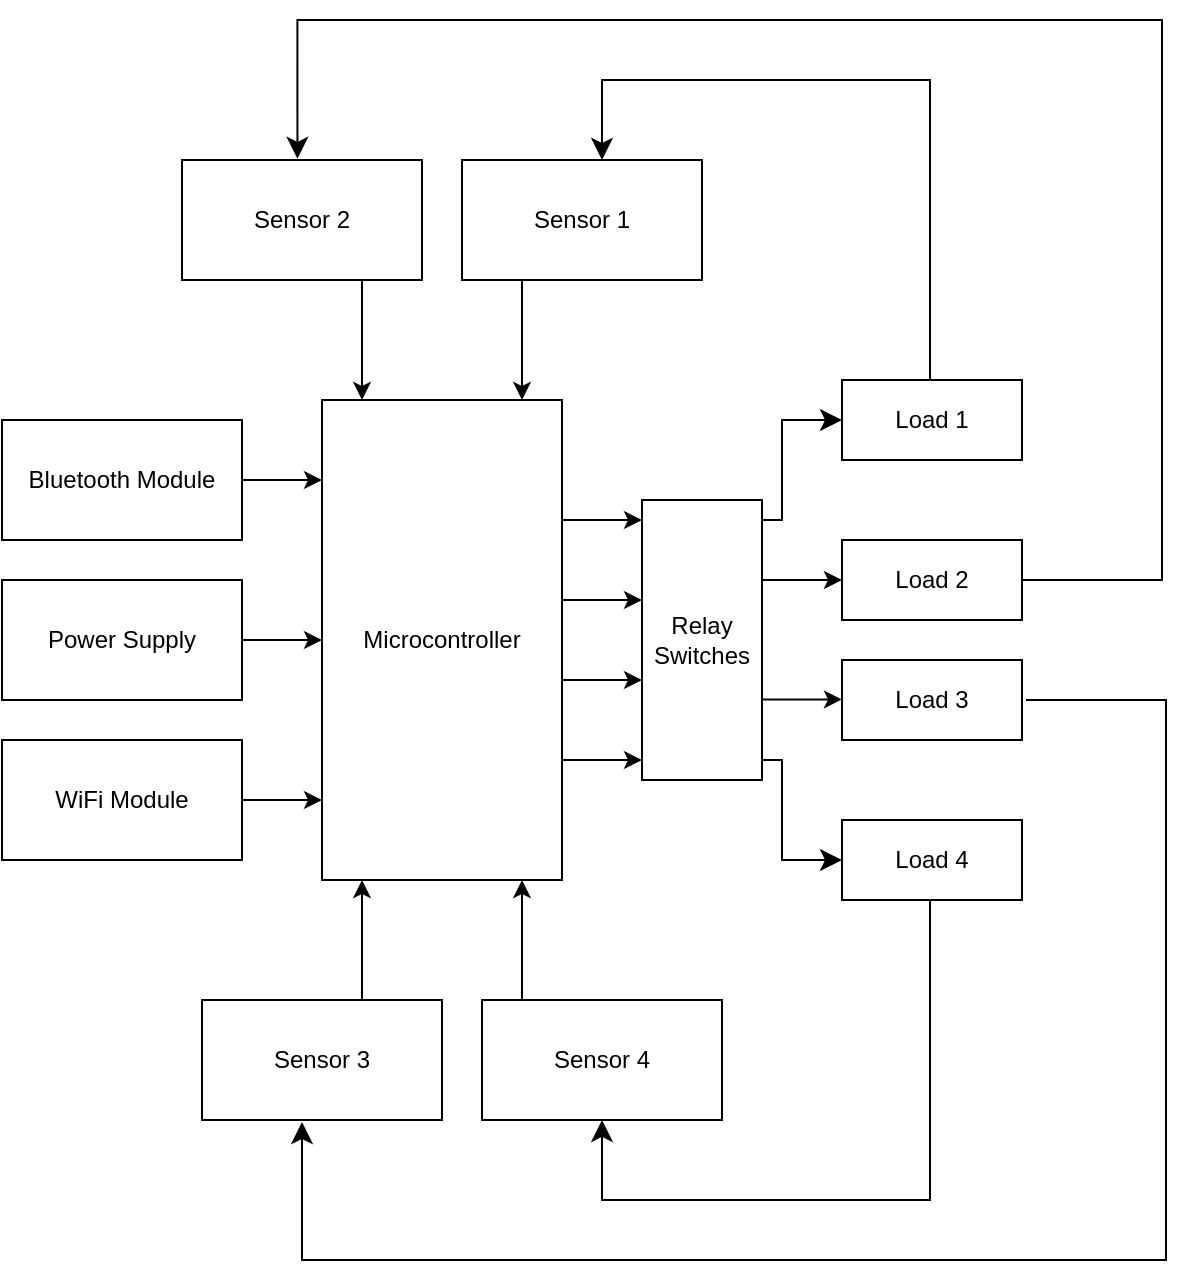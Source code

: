 <mxfile version="22.1.16" type="github">
  <diagram name="Page-1" id="XWTfnPo8vmIQpHF6X4Zf">
    <mxGraphModel dx="1313" dy="1791" grid="1" gridSize="10" guides="1" tooltips="1" connect="1" arrows="1" fold="1" page="1" pageScale="1" pageWidth="850" pageHeight="1100" math="0" shadow="0">
      <root>
        <mxCell id="0" />
        <mxCell id="1" parent="0" />
        <mxCell id="QXQFgkWzUfnfvt3vef9i-1" value="Microcontroller" style="rounded=0;whiteSpace=wrap;html=1;direction=south;" vertex="1" parent="1">
          <mxGeometry x="600" y="160" width="120" height="240" as="geometry" />
        </mxCell>
        <mxCell id="QXQFgkWzUfnfvt3vef9i-3" value="" style="endArrow=classic;html=1;rounded=0;" edge="1" parent="1">
          <mxGeometry width="50" height="50" relative="1" as="geometry">
            <mxPoint x="560" y="200" as="sourcePoint" />
            <mxPoint x="600" y="200" as="targetPoint" />
            <Array as="points">
              <mxPoint x="590" y="200" />
            </Array>
          </mxGeometry>
        </mxCell>
        <mxCell id="QXQFgkWzUfnfvt3vef9i-4" value="" style="endArrow=classic;html=1;rounded=0;" edge="1" parent="1">
          <mxGeometry width="50" height="50" relative="1" as="geometry">
            <mxPoint x="560" y="280" as="sourcePoint" />
            <mxPoint x="600" y="280" as="targetPoint" />
            <Array as="points">
              <mxPoint x="590" y="280" />
            </Array>
          </mxGeometry>
        </mxCell>
        <mxCell id="QXQFgkWzUfnfvt3vef9i-5" value="" style="endArrow=classic;html=1;rounded=0;" edge="1" parent="1">
          <mxGeometry width="50" height="50" relative="1" as="geometry">
            <mxPoint x="560" y="360" as="sourcePoint" />
            <mxPoint x="600" y="360" as="targetPoint" />
            <Array as="points">
              <mxPoint x="590" y="360" />
            </Array>
          </mxGeometry>
        </mxCell>
        <mxCell id="QXQFgkWzUfnfvt3vef9i-6" value="Bluetooth Module" style="rounded=0;whiteSpace=wrap;html=1;" vertex="1" parent="1">
          <mxGeometry x="440" y="170" width="120" height="60" as="geometry" />
        </mxCell>
        <mxCell id="QXQFgkWzUfnfvt3vef9i-7" value="Power Supply" style="rounded=0;whiteSpace=wrap;html=1;" vertex="1" parent="1">
          <mxGeometry x="440" y="250" width="120" height="60" as="geometry" />
        </mxCell>
        <mxCell id="QXQFgkWzUfnfvt3vef9i-8" value="WiFi Module" style="rounded=0;whiteSpace=wrap;html=1;" vertex="1" parent="1">
          <mxGeometry x="440" y="330" width="120" height="60" as="geometry" />
        </mxCell>
        <mxCell id="QXQFgkWzUfnfvt3vef9i-15" value="" style="edgeStyle=orthogonalEdgeStyle;rounded=0;orthogonalLoop=1;jettySize=auto;html=1;" edge="1" parent="1" source="QXQFgkWzUfnfvt3vef9i-1" target="QXQFgkWzUfnfvt3vef9i-10">
          <mxGeometry relative="1" as="geometry">
            <Array as="points">
              <mxPoint x="740" y="260" />
              <mxPoint x="740" y="260" />
            </Array>
          </mxGeometry>
        </mxCell>
        <mxCell id="QXQFgkWzUfnfvt3vef9i-10" value="Relay Switches" style="rounded=0;whiteSpace=wrap;html=1;direction=south;" vertex="1" parent="1">
          <mxGeometry x="760" y="210" width="60" height="140" as="geometry" />
        </mxCell>
        <mxCell id="QXQFgkWzUfnfvt3vef9i-11" value="" style="endArrow=classic;html=1;rounded=0;" edge="1" parent="1">
          <mxGeometry width="50" height="50" relative="1" as="geometry">
            <mxPoint x="720" y="300" as="sourcePoint" />
            <mxPoint x="760" y="300" as="targetPoint" />
            <Array as="points">
              <mxPoint x="750" y="300" />
            </Array>
          </mxGeometry>
        </mxCell>
        <mxCell id="QXQFgkWzUfnfvt3vef9i-14" value="" style="endArrow=classic;html=1;rounded=0;" edge="1" parent="1">
          <mxGeometry width="50" height="50" relative="1" as="geometry">
            <mxPoint x="720" y="220" as="sourcePoint" />
            <mxPoint x="760" y="220" as="targetPoint" />
            <Array as="points">
              <mxPoint x="750" y="220" />
            </Array>
          </mxGeometry>
        </mxCell>
        <mxCell id="QXQFgkWzUfnfvt3vef9i-16" value="" style="endArrow=classic;html=1;rounded=0;" edge="1" parent="1">
          <mxGeometry width="50" height="50" relative="1" as="geometry">
            <mxPoint x="620" y="455" as="sourcePoint" />
            <mxPoint x="620" y="400" as="targetPoint" />
            <Array as="points">
              <mxPoint x="620" y="460" />
              <mxPoint x="620" y="455" />
            </Array>
          </mxGeometry>
        </mxCell>
        <mxCell id="QXQFgkWzUfnfvt3vef9i-17" value="" style="endArrow=classic;html=1;rounded=0;" edge="1" parent="1">
          <mxGeometry width="50" height="50" relative="1" as="geometry">
            <mxPoint x="700" y="455" as="sourcePoint" />
            <mxPoint x="700" y="400" as="targetPoint" />
            <Array as="points">
              <mxPoint x="700" y="460" />
            </Array>
          </mxGeometry>
        </mxCell>
        <mxCell id="QXQFgkWzUfnfvt3vef9i-19" value="Sensor 3" style="rounded=0;whiteSpace=wrap;html=1;" vertex="1" parent="1">
          <mxGeometry x="540" y="460" width="120" height="60" as="geometry" />
        </mxCell>
        <mxCell id="QXQFgkWzUfnfvt3vef9i-20" value="Sensor 4" style="rounded=0;whiteSpace=wrap;html=1;" vertex="1" parent="1">
          <mxGeometry x="680" y="460" width="120" height="60" as="geometry" />
        </mxCell>
        <mxCell id="QXQFgkWzUfnfvt3vef9i-21" value="" style="endArrow=classic;html=1;rounded=0;" edge="1" parent="1">
          <mxGeometry width="50" height="50" relative="1" as="geometry">
            <mxPoint x="620" y="105" as="sourcePoint" />
            <mxPoint x="620" y="160" as="targetPoint" />
            <Array as="points">
              <mxPoint x="620" y="100" />
              <mxPoint x="620" y="105" />
            </Array>
          </mxGeometry>
        </mxCell>
        <mxCell id="QXQFgkWzUfnfvt3vef9i-22" value="" style="endArrow=classic;html=1;rounded=0;" edge="1" parent="1">
          <mxGeometry width="50" height="50" relative="1" as="geometry">
            <mxPoint x="700" y="105" as="sourcePoint" />
            <mxPoint x="700" y="160" as="targetPoint" />
            <Array as="points">
              <mxPoint x="700" y="100" />
              <mxPoint x="700" y="105" />
            </Array>
          </mxGeometry>
        </mxCell>
        <mxCell id="QXQFgkWzUfnfvt3vef9i-24" value="Sensor 2" style="rounded=0;whiteSpace=wrap;html=1;" vertex="1" parent="1">
          <mxGeometry x="530" y="40" width="120" height="60" as="geometry" />
        </mxCell>
        <mxCell id="QXQFgkWzUfnfvt3vef9i-25" value="Sensor 1" style="rounded=0;whiteSpace=wrap;html=1;" vertex="1" parent="1">
          <mxGeometry x="670" y="40" width="120" height="60" as="geometry" />
        </mxCell>
        <mxCell id="QXQFgkWzUfnfvt3vef9i-29" value="" style="endArrow=classic;html=1;rounded=0;" edge="1" parent="1">
          <mxGeometry width="50" height="50" relative="1" as="geometry">
            <mxPoint x="720" y="340" as="sourcePoint" />
            <mxPoint x="760" y="340" as="targetPoint" />
            <Array as="points">
              <mxPoint x="750" y="340" />
            </Array>
          </mxGeometry>
        </mxCell>
        <mxCell id="QXQFgkWzUfnfvt3vef9i-30" value="" style="endArrow=classic;html=1;rounded=0;" edge="1" parent="1">
          <mxGeometry width="50" height="50" relative="1" as="geometry">
            <mxPoint x="820" y="250" as="sourcePoint" />
            <mxPoint x="860" y="250" as="targetPoint" />
            <Array as="points">
              <mxPoint x="850" y="250" />
            </Array>
          </mxGeometry>
        </mxCell>
        <mxCell id="QXQFgkWzUfnfvt3vef9i-31" value="" style="endArrow=classic;html=1;rounded=0;" edge="1" parent="1">
          <mxGeometry width="50" height="50" relative="1" as="geometry">
            <mxPoint x="820" y="309.74" as="sourcePoint" />
            <mxPoint x="860" y="309.74" as="targetPoint" />
            <Array as="points">
              <mxPoint x="850" y="309.74" />
            </Array>
          </mxGeometry>
        </mxCell>
        <mxCell id="QXQFgkWzUfnfvt3vef9i-33" value="Load 1" style="rounded=0;whiteSpace=wrap;html=1;" vertex="1" parent="1">
          <mxGeometry x="860" y="150" width="90" height="40" as="geometry" />
        </mxCell>
        <mxCell id="QXQFgkWzUfnfvt3vef9i-34" value="Load 2" style="rounded=0;whiteSpace=wrap;html=1;" vertex="1" parent="1">
          <mxGeometry x="860" y="230" width="90" height="40" as="geometry" />
        </mxCell>
        <mxCell id="QXQFgkWzUfnfvt3vef9i-35" value="Load 3" style="rounded=0;whiteSpace=wrap;html=1;" vertex="1" parent="1">
          <mxGeometry x="860" y="290" width="90" height="40" as="geometry" />
        </mxCell>
        <mxCell id="QXQFgkWzUfnfvt3vef9i-39" value="" style="edgeStyle=elbowEdgeStyle;elbow=horizontal;endArrow=classic;html=1;curved=0;rounded=0;endSize=8;startSize=8;" edge="1" parent="1">
          <mxGeometry width="50" height="50" relative="1" as="geometry">
            <mxPoint x="820" y="220" as="sourcePoint" />
            <mxPoint x="860" y="170" as="targetPoint" />
            <Array as="points">
              <mxPoint x="830" y="200" />
            </Array>
          </mxGeometry>
        </mxCell>
        <mxCell id="QXQFgkWzUfnfvt3vef9i-41" value="" style="edgeStyle=elbowEdgeStyle;elbow=horizontal;endArrow=classic;html=1;curved=0;rounded=0;endSize=8;startSize=8;" edge="1" parent="1">
          <mxGeometry width="50" height="50" relative="1" as="geometry">
            <mxPoint x="820" y="340" as="sourcePoint" />
            <mxPoint x="860" y="390" as="targetPoint" />
            <Array as="points">
              <mxPoint x="830" y="360" />
            </Array>
          </mxGeometry>
        </mxCell>
        <mxCell id="QXQFgkWzUfnfvt3vef9i-43" value="Load 4" style="rounded=0;whiteSpace=wrap;html=1;" vertex="1" parent="1">
          <mxGeometry x="860" y="370" width="90" height="40" as="geometry" />
        </mxCell>
        <mxCell id="QXQFgkWzUfnfvt3vef9i-44" value="" style="edgeStyle=segmentEdgeStyle;endArrow=classic;html=1;curved=0;rounded=0;endSize=8;startSize=8;exitX=0.5;exitY=0;exitDx=0;exitDy=0;" edge="1" parent="1" source="QXQFgkWzUfnfvt3vef9i-33">
          <mxGeometry width="50" height="50" relative="1" as="geometry">
            <mxPoint x="904.41" y="200" as="sourcePoint" />
            <mxPoint x="740" y="40" as="targetPoint" />
            <Array as="points">
              <mxPoint x="904" y="150" />
              <mxPoint x="904" />
              <mxPoint x="740" />
            </Array>
          </mxGeometry>
        </mxCell>
        <mxCell id="QXQFgkWzUfnfvt3vef9i-45" value="" style="edgeStyle=segmentEdgeStyle;endArrow=classic;html=1;curved=0;rounded=0;endSize=8;startSize=8;exitX=0.5;exitY=0;exitDx=0;exitDy=0;" edge="1" parent="1">
          <mxGeometry width="50" height="50" relative="1" as="geometry">
            <mxPoint x="905" y="409.997" as="sourcePoint" />
            <mxPoint x="740" y="519.997" as="targetPoint" />
            <Array as="points">
              <mxPoint x="904" y="409.997" />
              <mxPoint x="904" y="559.997" />
              <mxPoint x="740" y="559.997" />
            </Array>
          </mxGeometry>
        </mxCell>
        <mxCell id="QXQFgkWzUfnfvt3vef9i-46" value="" style="edgeStyle=segmentEdgeStyle;endArrow=classic;html=1;curved=0;rounded=0;endSize=8;startSize=8;exitX=1;exitY=0.5;exitDx=0;exitDy=0;entryX=0.481;entryY=-0.01;entryDx=0;entryDy=0;entryPerimeter=0;" edge="1" parent="1" source="QXQFgkWzUfnfvt3vef9i-34" target="QXQFgkWzUfnfvt3vef9i-24">
          <mxGeometry width="50" height="50" relative="1" as="geometry">
            <mxPoint x="970" y="250" as="sourcePoint" />
            <mxPoint x="640" y="20" as="targetPoint" />
            <Array as="points">
              <mxPoint x="1020" y="250" />
              <mxPoint x="1020" y="-30" />
              <mxPoint x="588" y="-30" />
            </Array>
          </mxGeometry>
        </mxCell>
        <mxCell id="QXQFgkWzUfnfvt3vef9i-78" value="" style="edgeStyle=segmentEdgeStyle;endArrow=classic;html=1;curved=0;rounded=0;endSize=8;startSize=8;exitX=1;exitY=0.5;exitDx=0;exitDy=0;entryX=0.481;entryY=-0.01;entryDx=0;entryDy=0;entryPerimeter=0;" edge="1" parent="1">
          <mxGeometry width="50" height="50" relative="1" as="geometry">
            <mxPoint x="952" y="310.006" as="sourcePoint" />
            <mxPoint x="590" y="521.006" as="targetPoint" />
            <Array as="points">
              <mxPoint x="1022" y="310.006" />
              <mxPoint x="1022" y="590.006" />
              <mxPoint x="590" y="590.006" />
            </Array>
          </mxGeometry>
        </mxCell>
      </root>
    </mxGraphModel>
  </diagram>
</mxfile>
